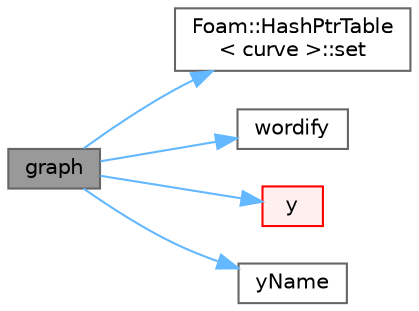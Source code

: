 digraph "graph"
{
 // LATEX_PDF_SIZE
  bgcolor="transparent";
  edge [fontname=Helvetica,fontsize=10,labelfontname=Helvetica,labelfontsize=10];
  node [fontname=Helvetica,fontsize=10,shape=box,height=0.2,width=0.4];
  rankdir="LR";
  Node1 [id="Node000001",label="graph",height=0.2,width=0.4,color="gray40", fillcolor="grey60", style="filled", fontcolor="black",tooltip=" "];
  Node1 -> Node2 [id="edge1_Node000001_Node000002",color="steelblue1",style="solid",tooltip=" "];
  Node2 [id="Node000002",label="Foam::HashPtrTable\l\< curve \>::set",height=0.2,width=0.4,color="grey40", fillcolor="white", style="filled",URL="$classFoam_1_1HashPtrTable.html#aafaf624301fb614c6cfde9235240cecc",tooltip=" "];
  Node1 -> Node3 [id="edge2_Node000001_Node000003",color="steelblue1",style="solid",tooltip=" "];
  Node3 [id="Node000003",label="wordify",height=0.2,width=0.4,color="grey40", fillcolor="white", style="filled",URL="$classFoam_1_1graph.html#abeed2c3341354e19b8bcf63c35e6b5b5",tooltip=" "];
  Node1 -> Node4 [id="edge3_Node000001_Node000004",color="steelblue1",style="solid",tooltip=" "];
  Node4 [id="Node000004",label="y",height=0.2,width=0.4,color="red", fillcolor="#FFF0F0", style="filled",URL="$classFoam_1_1graph.html#a27552edee6f23a4e764f85c3991719a9",tooltip=" "];
  Node1 -> Node7 [id="edge4_Node000001_Node000007",color="steelblue1",style="solid",tooltip=" "];
  Node7 [id="Node000007",label="yName",height=0.2,width=0.4,color="grey40", fillcolor="white", style="filled",URL="$classFoam_1_1graph.html#a19ceeb6b8c1c1d73031730de126e09f8",tooltip=" "];
}
